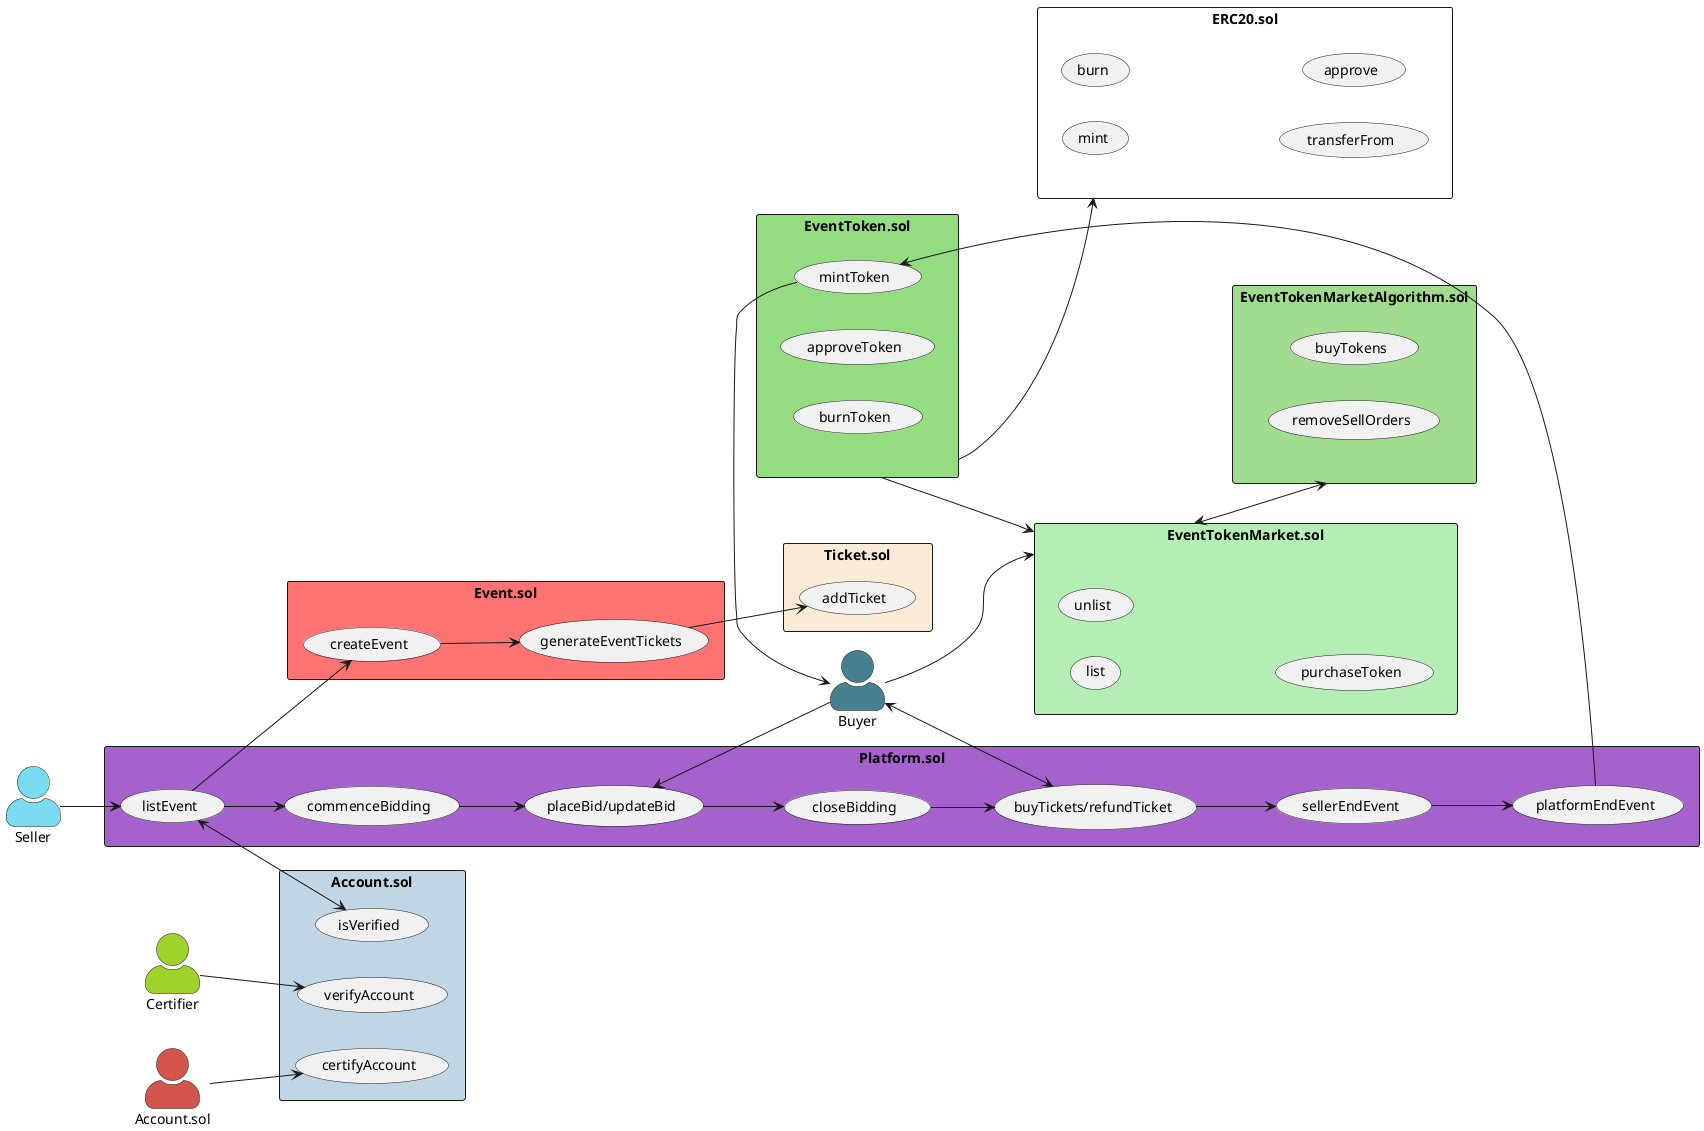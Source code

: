 @startuml ArchitectureDiagram
skinparam actorStyle awesome
skinparam packageStyle rectangle

left to right direction
"Seller"  as Seller #79dbf0
"Certifier" as Certifier #9fd22a
"Buyer" as Buyer #45818e
"Account.sol" as Account #d5554c

Buyer --> EventTokenMarket.sol
rectangle Platform.sol #a561cc {
  Seller --> (listEvent)
  (listEvent) --> (commenceBidding)
  (commenceBidding) --> (placeBid/updateBid)
  (placeBid/updateBid) --> (closeBidding)
  (closeBidding) --> (buyTickets/refundTicket)
  (buyTickets/refundTicket) --> (sellerEndEvent)
  (sellerEndEvent) --> (platformEndEvent)
  Buyer <--> (buyTickets/refundTicket)
  Buyer -right-> (placeBid/updateBid)
}

rectangle Event.sol #ff7373 {
  (listEvent) --> (createEvent)
  (createEvent) --> (generateEventTickets)
}

rectangle Ticket.sol #faebd7 {
  (generateEventTickets) --> (addTicket)
}

rectangle Account.sol #c0d6e4 {
   Certifier --> (verifyAccount)
  (listEvent) <--> (isVerified)
  Account --> (certifyAccount)
}

EventTokenMarket.sol <-down-> EventTokenMarketAlgorithm.sol
EventToken.sol --> ERC20.sol
EventToken.sol --> EventTokenMarket.sol

rectangle EventToken.sol #93dc7f {
    (platformEndEvent) --> (mintToken)
    (mintToken) --> (Buyer)
    (approveToken)
    (burnToken)
}

rectangle EventTokenMarket.sol #b4eeb4 {
    (list)
    (unlist)
    (purchaseToken)
}

rectangle EventTokenMarketAlgorithm.sol #a0db8e {
    (buyTokens)
    (removeSellOrders)
}

rectangle ERC20.sol {
    (mint)
    (burn)
    (transferFrom)
    (approve)
}

@enduml